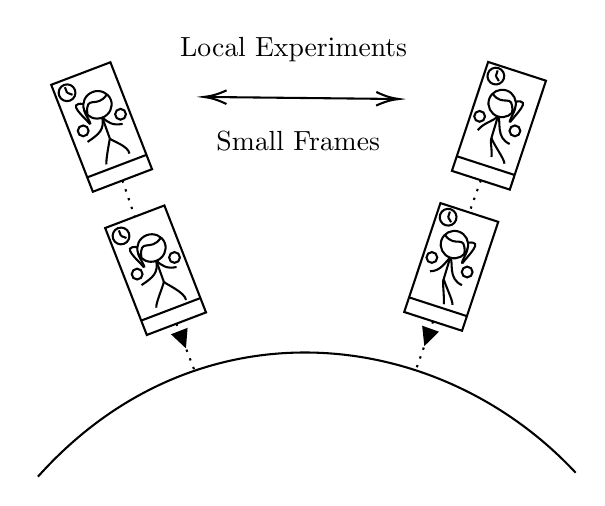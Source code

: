 

\tikzset{every picture/.style={line width=0.75pt}} %set default line width to 0.75pt        

\begin{tikzpicture}[x=0.75pt,y=0.75pt,yscale=-1,xscale=1]
%uncomment if require: \path (0,236.214); %set diagram left start at 0, and has height of 236.214

%Shape: Ellipse [id:dp7504930197528619] 
\draw   (221.97,42.93) .. controls (223.09,39.46) and (226.82,37.56) .. (230.29,38.69) .. controls (233.76,39.81) and (235.66,43.53) .. (234.53,47) .. controls (233.41,50.47) and (229.68,52.37) .. (226.21,51.25) .. controls (222.75,50.12) and (220.85,46.4) .. (221.97,42.93) -- cycle ;
%Straight Lines [id:da3397596779979004] 
\draw    (226.21,51.25) -- (223.1,61.52) ;
%Curve Lines [id:da20612569252056367] 
\draw    (223.1,61.52) .. controls (222.29,62.68) and (223.48,66.91) .. (223.12,70.7) ;
%Curve Lines [id:da629956932495022] 
\draw    (223.1,61.52) .. controls (223.61,63.98) and (229.56,71.9) .. (229.32,73.99) ;
%Curve Lines [id:da12920054261393865] 
\draw    (226.21,51.25) .. controls (227.96,53.24) and (224.9,61.5) .. (231.9,64.5) ;
%Curve Lines [id:da46208619610948976] 
\draw    (226.21,51.25) .. controls (223.72,53.6) and (219.5,54.17) .. (216.5,57.83) ;
%Curve Lines [id:da06967416710915386] 
\draw    (223.77,40.39) .. controls (228.52,47.13) and (233.68,39.26) .. (233.11,49.05) ;
%Curve Lines [id:da6627948052222705] 
\draw    (234.82,44.1) .. controls (243.03,42.86) and (234.48,50.5) .. (232.03,54.04) ;
%Curve Lines [id:da057738985279502275] 
\draw    (232.03,54.04) .. controls (231.25,53.79) and (234.6,48.46) .. (234.53,47) ;
%Shape: Polygon [id:ds9896430197158987] 
\draw   (221.5,24.97) -- (249.37,34.01) -- (231.93,86.48) -- (204.06,77.45) -- cycle ;
%Straight Lines [id:da8856321653119468] 
\draw    (206.35,70.38) -- (234.22,79.42) ;
%Shape: Ellipse [id:dp1311415724694962] 
\draw   (39.7,43.17) .. controls (38.41,39.76) and (34.48,38.1) .. (30.93,39.45) .. controls (27.38,40.8) and (25.55,44.66) .. (26.85,48.06) .. controls (28.14,51.47) and (32.07,53.14) .. (35.62,51.79) .. controls (39.17,50.44) and (41,46.58) .. (39.7,43.17) -- cycle ;
%Straight Lines [id:da1460929989344495] 
\draw    (35.62,51.79) -- (39.24,61.89) ;
%Curve Lines [id:da5385069312464086] 
\draw    (39.24,61.89) .. controls (40.12,63.01) and (48.15,65.36) .. (48.67,69.14) ;
%Curve Lines [id:da6741484404363309] 
\draw    (39.24,61.89) .. controls (38.81,64.39) and (37.27,72.28) .. (37.6,74.37) ;
%Curve Lines [id:da8946736754263473] 
\draw    (35.62,51.79) .. controls (36.5,57.5) and (34.5,59.5) .. (28.5,63.5) ;
%Curve Lines [id:da1222639488137236] 
\draw    (35.62,51.79) .. controls (38.3,53.99) and (40.5,55.83) .. (45.39,54.78) ;
%Curve Lines [id:da0813959755828777] 
\draw    (37.74,40.73) .. controls (33.07,47.81) and (27.44,40.24) .. (28.4,50.03) ;
%Curve Lines [id:da583415462985382] 
\draw    (26.44,45.17) .. controls (17.88,44.45) and (27.03,51.56) .. (29.7,54.96) ;
%Curve Lines [id:da6845230081531521] 
\draw    (29.7,54.96) .. controls (30.51,54.66) and (26.83,49.53) .. (26.85,48.06) ;
%Shape: Polygon [id:ds5598276505307997] 
\draw   (39.51,25.12) -- (10.98,35.98) -- (31.05,87.51) -- (59.57,76.65) -- cycle ;
%Straight Lines [id:da5956939123922091] 
\draw    (56.93,69.71) -- (28.4,80.57) ;
%Shape: Ellipse [id:dp43780274965308763] 
\draw   (14.84,41.25) .. controls (14.05,39.17) and (15.1,36.83) .. (17.18,36.04) .. controls (19.27,35.24) and (21.6,36.29) .. (22.4,38.38) .. controls (23.19,40.46) and (22.14,42.8) .. (20.06,43.59) .. controls (17.97,44.39) and (15.64,43.34) .. (14.84,41.25) -- cycle ;
%Straight Lines [id:da26019585582258764] 
\draw    (17.58,37.15) -- (18.62,39.81) ;
%Straight Lines [id:da9155045565303064] 
\draw    (19.23,40.62) ;
%Straight Lines [id:da714217915236274] 
\draw    (18.62,39.81) -- (21.25,40.79) ;
%Shape: Ellipse [id:dp2685308299184035] 
\draw   (221.37,30.54) .. controls (222.06,28.41) and (224.34,27.25) .. (226.46,27.94) .. controls (228.59,28.63) and (229.75,30.91) .. (229.06,33.03) .. controls (228.37,35.15) and (226.09,36.32) .. (223.97,35.63) .. controls (221.85,34.94) and (220.68,32.66) .. (221.37,30.54) -- cycle ;
%Straight Lines [id:da39009184601946556] 
\draw    (226.08,29.06) -- (225.22,31.78) ;
%Straight Lines [id:da26647298193144286] 
\draw    (225.19,32.79) ;
%Straight Lines [id:da965146996534384] 
\draw    (225.22,31.78) -- (226.66,34.19) ;
%Shape: Circle [id:dp20290942609103135] 
\draw   (41.79,50.18) .. controls (41.79,48.74) and (42.95,47.57) .. (44.39,47.57) .. controls (45.83,47.57) and (47,48.74) .. (47,50.18) .. controls (47,51.62) and (45.83,52.78) .. (44.39,52.78) .. controls (42.95,52.78) and (41.79,51.62) .. (41.79,50.18) -- cycle ;
%Shape: Circle [id:dp4593593190323926] 
\draw   (214.79,51.18) .. controls (214.79,49.74) and (215.95,48.57) .. (217.39,48.57) .. controls (218.83,48.57) and (220,49.74) .. (220,51.18) .. controls (220,52.62) and (218.83,53.78) .. (217.39,53.78) .. controls (215.95,53.78) and (214.79,52.62) .. (214.79,51.18) -- cycle ;
%Straight Lines [id:da252909589598753] 
\draw    (86.5,41.85) -- (176.5,42.81) ;
\draw [shift={(178.5,42.83)}, rotate = 180.61] [color={rgb, 255:red, 0; green, 0; blue, 0 }  ][line width=0.75]    (10.93,-3.29) .. controls (6.95,-1.4) and (3.31,-0.3) .. (0,0) .. controls (3.31,0.3) and (6.95,1.4) .. (10.93,3.29)   ;
\draw [shift={(84.5,41.83)}, rotate = 0.61] [color={rgb, 255:red, 0; green, 0; blue, 0 }  ][line width=0.75]    (10.93,-3.29) .. controls (6.95,-1.4) and (3.31,-0.3) .. (0,0) .. controls (3.31,0.3) and (6.95,1.4) .. (10.93,3.29)   ;
%Shape: Circle [id:dp7826708258805577] 
\draw   (23.79,58.18) .. controls (23.79,56.74) and (24.95,55.57) .. (26.39,55.57) .. controls (27.83,55.57) and (29,56.74) .. (29,58.18) .. controls (29,59.62) and (27.83,60.78) .. (26.39,60.78) .. controls (24.95,60.78) and (23.79,59.62) .. (23.79,58.18) -- cycle ;
%Shape: Circle [id:dp9436942196246574] 
\draw   (231.79,58.18) .. controls (231.79,56.74) and (232.95,55.57) .. (234.39,55.57) .. controls (235.83,55.57) and (237,56.74) .. (237,58.18) .. controls (237,59.62) and (235.83,60.78) .. (234.39,60.78) .. controls (232.95,60.78) and (231.79,59.62) .. (231.79,58.18) -- cycle ;
%Shape: Ellipse [id:dp2968402810463002] 
\draw   (65.7,112.17) .. controls (64.41,108.76) and (60.48,107.1) .. (56.93,108.45) .. controls (53.38,109.8) and (51.55,113.66) .. (52.85,117.06) .. controls (54.14,120.47) and (58.07,122.14) .. (61.62,120.79) .. controls (65.17,119.44) and (67,115.58) .. (65.7,112.17) -- cycle ;
%Straight Lines [id:da3361661713676567] 
\draw    (61.62,120.79) -- (65.24,130.89) ;
%Curve Lines [id:da16088666993270428] 
\draw    (65.24,130.89) .. controls (66.12,132.01) and (75.42,135.89) .. (75.94,139.66) ;
%Curve Lines [id:da9205708003348336] 
\draw    (65.24,130.89) .. controls (64.81,133.39) and (61.27,141.28) .. (61.6,143.37) ;
%Curve Lines [id:da34782655330139556] 
\draw    (61.62,120.79) .. controls (62.5,126.5) and (60.5,128.5) .. (54.5,132.5) ;
%Curve Lines [id:da3011026381081523] 
\draw    (61.62,120.79) .. controls (64.3,122.99) and (66.5,124.83) .. (71.39,123.78) ;
%Curve Lines [id:da8170634234361198] 
\draw    (63.74,109.73) .. controls (59.07,116.81) and (53.44,109.24) .. (54.4,119.03) ;
%Curve Lines [id:da6066875492427948] 
\draw    (52.44,114.17) .. controls (43.88,113.45) and (53.03,120.56) .. (55.7,123.96) ;
%Curve Lines [id:da5151444419831606] 
\draw    (55.7,123.96) .. controls (56.51,123.66) and (52.83,118.53) .. (52.85,117.06) ;
%Shape: Polygon [id:ds037897237163291075] 
\draw   (65.51,94.12) -- (36.98,104.98) -- (57.05,156.51) -- (85.57,145.65) -- cycle ;
%Straight Lines [id:da8634022880951888] 
\draw    (82.93,138.71) -- (54.4,149.57) ;
%Shape: Ellipse [id:dp5334876012757543] 
\draw   (40.84,110.25) .. controls (40.05,108.17) and (41.1,105.83) .. (43.18,105.04) .. controls (45.27,104.24) and (47.6,105.29) .. (48.4,107.38) .. controls (49.19,109.46) and (48.14,111.8) .. (46.06,112.59) .. controls (43.97,113.39) and (41.64,112.34) .. (40.84,110.25) -- cycle ;
%Straight Lines [id:da600917911274574] 
\draw    (43.58,106.15) -- (44.62,108.81) ;
%Straight Lines [id:da8907985637419122] 
\draw    (45.23,109.62) ;
%Straight Lines [id:da7991591325463911] 
\draw    (44.62,108.81) -- (47.25,109.79) ;
%Shape: Circle [id:dp04277910405182217] 
\draw   (67.79,119.18) .. controls (67.79,117.74) and (68.95,116.57) .. (70.39,116.57) .. controls (71.83,116.57) and (73,117.74) .. (73,119.18) .. controls (73,120.62) and (71.83,121.78) .. (70.39,121.78) .. controls (68.95,121.78) and (67.79,120.62) .. (67.79,119.18) -- cycle ;
%Shape: Circle [id:dp6598023691013764] 
\draw   (49.79,127.18) .. controls (49.79,125.74) and (50.95,124.57) .. (52.39,124.57) .. controls (53.83,124.57) and (55,125.74) .. (55,127.18) .. controls (55,128.62) and (53.83,129.78) .. (52.39,129.78) .. controls (50.95,129.78) and (49.79,128.62) .. (49.79,127.18) -- cycle ;
%Shape: Ellipse [id:dp08447534253567146] 
\draw   (198.97,110.93) .. controls (200.09,107.46) and (203.82,105.56) .. (207.29,106.69) .. controls (210.76,107.81) and (212.66,111.53) .. (211.53,115) .. controls (210.41,118.47) and (206.68,120.37) .. (203.21,119.25) .. controls (199.75,118.12) and (197.85,114.4) .. (198.97,110.93) -- cycle ;
%Straight Lines [id:da03243937922757345] 
\draw    (203.21,119.25) -- (200.1,129.52) ;
%Curve Lines [id:da16611697870295883] 
\draw    (200.1,129.52) .. controls (199.29,130.68) and (200.48,137.91) .. (200.12,141.7) ;
%Curve Lines [id:da36158364934813036] 
\draw    (200.1,129.52) .. controls (200.61,131.98) and (204.56,139.9) .. (204.32,141.99) ;
%Curve Lines [id:da684320074145434] 
\draw    (203.21,119.25) .. controls (204.96,121.24) and (201.9,129.5) .. (208.9,132.5) ;
%Curve Lines [id:da7387200960140214] 
\draw    (203.21,119.25) .. controls (200.72,121.6) and (198.5,125.83) .. (193.5,125.83) ;
%Curve Lines [id:da0064148994119521685] 
\draw    (200.77,108.39) .. controls (205.52,115.13) and (210.68,107.26) .. (210.11,117.05) ;
%Curve Lines [id:da5555747982631551] 
\draw    (211.82,112.1) .. controls (220.03,110.86) and (211.48,118.5) .. (209.03,122.04) ;
%Curve Lines [id:da7047509234189977] 
\draw    (209.03,122.04) .. controls (208.25,121.79) and (211.6,116.46) .. (211.53,115) ;
%Shape: Polygon [id:ds056453013856309076] 
\draw   (198.5,92.97) -- (226.37,102.01) -- (208.93,154.48) -- (181.06,145.45) -- cycle ;
%Straight Lines [id:da2168132726082208] 
\draw    (183.35,138.38) -- (211.22,147.42) ;
%Shape: Ellipse [id:dp5347374310189741] 
\draw   (198.37,98.54) .. controls (199.06,96.41) and (201.34,95.25) .. (203.46,95.94) .. controls (205.59,96.63) and (206.75,98.91) .. (206.06,101.03) .. controls (205.37,103.15) and (203.09,104.32) .. (200.97,103.63) .. controls (198.85,102.94) and (197.68,100.66) .. (198.37,98.54) -- cycle ;
%Straight Lines [id:da8208642514690125] 
\draw    (203.08,97.06) -- (202.22,99.78) ;
%Straight Lines [id:da7746797337056379] 
\draw    (202.19,100.79) ;
%Straight Lines [id:da07268643702059219] 
\draw    (202.22,99.78) -- (203.66,102.19) ;
%Shape: Circle [id:dp5195016042354861] 
\draw   (191.79,119.18) .. controls (191.79,117.74) and (192.95,116.57) .. (194.39,116.57) .. controls (195.83,116.57) and (197,117.74) .. (197,119.18) .. controls (197,120.62) and (195.83,121.78) .. (194.39,121.78) .. controls (192.95,121.78) and (191.79,120.62) .. (191.79,119.18) -- cycle ;
%Shape: Circle [id:dp4031330278783709] 
\draw   (208.79,126.18) .. controls (208.79,124.74) and (209.95,123.57) .. (211.39,123.57) .. controls (212.83,123.57) and (214,124.74) .. (214,126.18) .. controls (214,127.62) and (212.83,128.78) .. (211.39,128.78) .. controls (209.95,128.78) and (208.79,127.62) .. (208.79,126.18) -- cycle ;
%Straight Lines [id:da03823709499603378] 
\draw  [dash pattern={on 0.84pt off 2.51pt}]  (45.31,82.08) -- (51.24,99.55) ;
%Straight Lines [id:da28231105085948194] 
\draw  [dash pattern={on 0.84pt off 2.51pt}]  (71.31,151.08) -- (80.5,174.83) ;
\draw [shift={(75.9,162.96)}, rotate = 248.85] [fill={rgb, 255:red, 0; green, 0; blue, 0 }  ][line width=0.08]  [draw opacity=0] (8.93,-4.29) -- (0,0) -- (8.93,4.29) -- cycle    ;
%Straight Lines [id:da5735384524375449] 
\draw  [dash pattern={on 0.84pt off 2.51pt}]  (217.99,81.97) -- (212.44,97.49) ;
%Straight Lines [id:da7384620328900982] 
\draw  [dash pattern={on 0.84pt off 2.51pt}]  (194.99,149.97) -- (186.5,173.83) ;
\draw [shift={(190.75,161.9)}, rotate = 289.59] [fill={rgb, 255:red, 0; green, 0; blue, 0 }  ][line width=0.08]  [draw opacity=0] (8.93,-4.29) -- (0,0) -- (8.93,4.29) -- cycle    ;
%Curve Lines [id:da23487191115708406] 
\draw    (4.59,224.78) .. controls (81.5,138.93) and (197.5,151.93) .. (263.68,222.89) ;

% Text Node
\draw (130,18.83) node   [align=left] {Local Experiments };
% Text Node
\draw (130,62.83) node   [align=left] {Small Frames};


\end{tikzpicture}